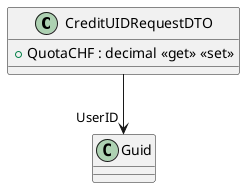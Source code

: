 @startuml
class CreditUIDRequestDTO {
    + QuotaCHF : decimal <<get>> <<set>>
}
CreditUIDRequestDTO --> "UserID" Guid
@enduml
